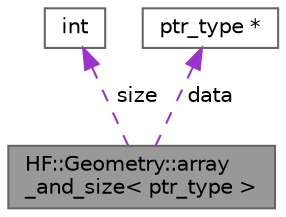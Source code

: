 digraph "HF::Geometry::array_and_size&lt; ptr_type &gt;"
{
 // LATEX_PDF_SIZE
  bgcolor="transparent";
  edge [fontname=Helvetica,fontsize=10,labelfontname=Helvetica,labelfontsize=10];
  node [fontname=Helvetica,fontsize=10,shape=box,height=0.2,width=0.4];
  Node1 [label="HF::Geometry::array\l_and_size\< ptr_type \>",height=0.2,width=0.4,color="gray40", fillcolor="grey60", style="filled", fontcolor="black",tooltip="A simple type to hold the size and data pointer of an array."];
  Node2 -> Node1 [dir="back",color="darkorchid3",style="dashed",label=" size" ];
  Node2 [label="int",height=0.2,width=0.4,color="gray40", fillcolor="white", style="filled",tooltip=" "];
  Node3 -> Node1 [dir="back",color="darkorchid3",style="dashed",label=" data" ];
  Node3 [label="ptr_type *",height=0.2,width=0.4,color="gray40", fillcolor="white", style="filled",tooltip=" "];
}
